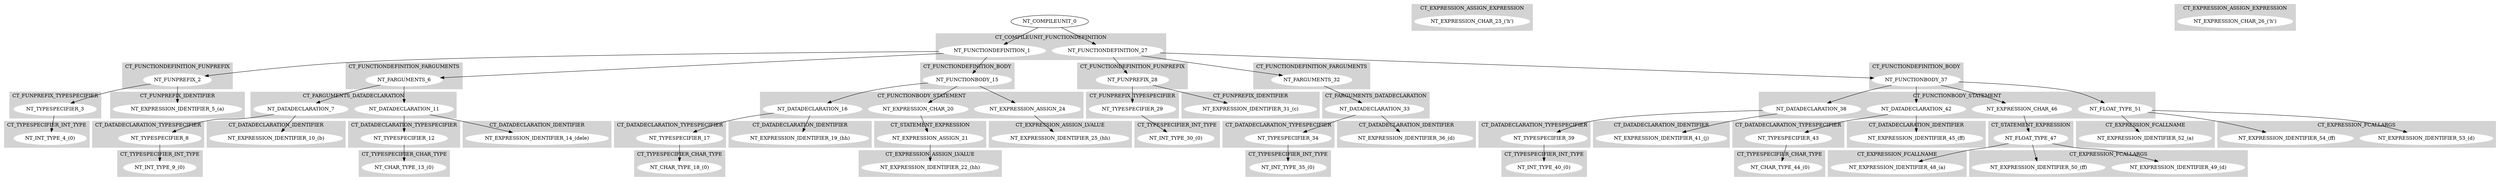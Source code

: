 digraph {
	subgraph cluster0{
		node [style=filled,color=white];
		style=filled;
		color=lightgrey;
		"NT_FUNCTIOΝDEFINITION_1";"NT_FUNCTIOΝDEFINITION_27";
		label=CT_COMPILEUNIT_FUNCTIONDEFINITION;
	}
	subgraph cluster1{
		node [style=filled,color=white];
		style=filled;
		color=lightgrey;
		"NT_FUNPREFIX_2";
		label=CT_FUNCTIONDEFINITION_FUNPREFIX;
	}
	subgraph cluster2{
		node [style=filled,color=white];
		style=filled;
		color=lightgrey;
		"NT_FARGUMENTS_6";
		label=CT_FUNCTIONDEFINITION_FARGUMENTS;
	}
	subgraph cluster3{
		node [style=filled,color=white];
		style=filled;
		color=lightgrey;
		"NT_FUNCTIONBODY_15";
		label=CT_FUNCTIONDEFINITION_BODY;
	}
	subgraph cluster4{
		node [style=filled,color=white];
		style=filled;
		color=lightgrey;
		"NT_TYPESPECIFIER_3";
		label=CT_FUNPREFIX_TYPESPECIFIER;
	}
	subgraph cluster5{
		node [style=filled,color=white];
		style=filled;
		color=lightgrey;
		"NT_EXPRESSION_IDENTIFIER_5_(a)";
		label=CT_FUNPREFIX_IDENTIFIER;
	}
	subgraph cluster6{
		node [style=filled,color=white];
		style=filled;
		color=lightgrey;
		"NT_INT_TYPE_4_(0)";
		label=CT_TYPESPECIFIER_INT_TYPE;
	}
"NT_TYPESPECIFIER_3"->"NT_INT_TYPE_4_(0)"
"NT_FUNPREFIX_2"->"NT_TYPESPECIFIER_3"
"NT_FUNPREFIX_2"->"NT_EXPRESSION_IDENTIFIER_5_(a)"
"NT_FUNCTIOΝDEFINITION_1"->"NT_FUNPREFIX_2"
	subgraph cluster7{
		node [style=filled,color=white];
		style=filled;
		color=lightgrey;
		"NT_DATADECLARATION_7";"NT_DATADECLARATION_11";
		label=CT_FARGUMENTS_DATADECLARATION;
	}
	subgraph cluster8{
		node [style=filled,color=white];
		style=filled;
		color=lightgrey;
		"NT_TYPESPECIFIER_8";
		label=CT_DATADECLARATION_TYPESPECIFIER;
	}
	subgraph cluster9{
		node [style=filled,color=white];
		style=filled;
		color=lightgrey;
		"NT_EXPRESSION_IDENTIFIER_10_(b)";
		label=CT_DATADECLARATION_IDENTIFIER;
	}
	subgraph cluster10{
		node [style=filled,color=white];
		style=filled;
		color=lightgrey;
		"NT_INT_TYPE_9_(0)";
		label=CT_TYPESPECIFIER_INT_TYPE;
	}
"NT_TYPESPECIFIER_8"->"NT_INT_TYPE_9_(0)"
"NT_DATADECLARATION_7"->"NT_TYPESPECIFIER_8"
"NT_DATADECLARATION_7"->"NT_EXPRESSION_IDENTIFIER_10_(b)"
"NT_FARGUMENTS_6"->"NT_DATADECLARATION_7"
	subgraph cluster11{
		node [style=filled,color=white];
		style=filled;
		color=lightgrey;
		"NT_TYPESPECIFIER_12";
		label=CT_DATADECLARATION_TYPESPECIFIER;
	}
	subgraph cluster12{
		node [style=filled,color=white];
		style=filled;
		color=lightgrey;
		"NT_EXPRESSION_IDENTIFIER_14_(dele)";
		label=CT_DATADECLARATION_IDENTIFIER;
	}
	subgraph cluster13{
		node [style=filled,color=white];
		style=filled;
		color=lightgrey;
		"NT_CHAR_TYPE_13_(0)";
		label=CT_TYPESPECIFIER_CHAR_TYPE;
	}
"NT_TYPESPECIFIER_12"->"NT_CHAR_TYPE_13_(0)"
"NT_DATADECLARATION_11"->"NT_TYPESPECIFIER_12"
"NT_DATADECLARATION_11"->"NT_EXPRESSION_IDENTIFIER_14_(dele)"
"NT_FARGUMENTS_6"->"NT_DATADECLARATION_11"
"NT_FUNCTIOΝDEFINITION_1"->"NT_FARGUMENTS_6"
	subgraph cluster14{
		node [style=filled,color=white];
		style=filled;
		color=lightgrey;
		"NT_DATADECLARATION_16";"NT_EXPRESSION_CHAR_20";"NT_EXPRESSION_ASSIGN_24";
		label=CT_FUNCTIONBODY_STATEMENT;
	}
	subgraph cluster15{
		node [style=filled,color=white];
		style=filled;
		color=lightgrey;
		"NT_TYPESPECIFIER_17";
		label=CT_DATADECLARATION_TYPESPECIFIER;
	}
	subgraph cluster16{
		node [style=filled,color=white];
		style=filled;
		color=lightgrey;
		"NT_EXPRESSION_IDENTIFIER_19_(hh)";
		label=CT_DATADECLARATION_IDENTIFIER;
	}
	subgraph cluster17{
		node [style=filled,color=white];
		style=filled;
		color=lightgrey;
		"NT_CHAR_TYPE_18_(0)";
		label=CT_TYPESPECIFIER_CHAR_TYPE;
	}
"NT_TYPESPECIFIER_17"->"NT_CHAR_TYPE_18_(0)"
"NT_DATADECLARATION_16"->"NT_TYPESPECIFIER_17"
"NT_DATADECLARATION_16"->"NT_EXPRESSION_IDENTIFIER_19_(hh)"
"NT_FUNCTIONBODY_15"->"NT_DATADECLARATION_16"
	subgraph cluster18{
		node [style=filled,color=white];
		style=filled;
		color=lightgrey;
		"NT_EXPRESSION_ASSIGN_21";
		label=CT_STATEMENT_EXPRESSION;
	}
	subgraph cluster19{
		node [style=filled,color=white];
		style=filled;
		color=lightgrey;
		"NT_EXPRESSION_IDENTIFIER_22_(hh)";
		label=CT_EXPRESSION_ASSIGN_LVALUE;
	}
	subgraph cluster20{
		node [style=filled,color=white];
		style=filled;
		color=lightgrey;
		"NT_EXPRESSION_CHAR_23_('h')";
		label=CT_EXPRESSION_ASSIGN_EXPRESSION;
	}
"NT_EXPRESSION_ASSIGN_21"->"NT_EXPRESSION_IDENTIFIER_22_(hh)"
"NT_EXPRESSION_CHAR_20"->"NT_EXPRESSION_ASSIGN_21"
"NT_FUNCTIONBODY_15"->"NT_EXPRESSION_CHAR_20"
	subgraph cluster21{
		node [style=filled,color=white];
		style=filled;
		color=lightgrey;
		"NT_EXPRESSION_IDENTIFIER_25_(hh)";
		label=CT_EXPRESSION_ASSIGN_LVALUE;
	}
	subgraph cluster22{
		node [style=filled,color=white];
		style=filled;
		color=lightgrey;
		"NT_EXPRESSION_CHAR_26_('h')";
		label=CT_EXPRESSION_ASSIGN_EXPRESSION;
	}
"NT_EXPRESSION_ASSIGN_24"->"NT_EXPRESSION_IDENTIFIER_25_(hh)"
"NT_FUNCTIONBODY_15"->"NT_EXPRESSION_ASSIGN_24"
"NT_FUNCTIOΝDEFINITION_1"->"NT_FUNCTIONBODY_15"
"NT_COMPILEUNIT_0"->"NT_FUNCTIOΝDEFINITION_1"
	subgraph cluster23{
		node [style=filled,color=white];
		style=filled;
		color=lightgrey;
		"NT_FUNPREFIX_28";
		label=CT_FUNCTIONDEFINITION_FUNPREFIX;
	}
	subgraph cluster24{
		node [style=filled,color=white];
		style=filled;
		color=lightgrey;
		"NT_FARGUMENTS_32";
		label=CT_FUNCTIONDEFINITION_FARGUMENTS;
	}
	subgraph cluster25{
		node [style=filled,color=white];
		style=filled;
		color=lightgrey;
		"NT_FUNCTIONBODY_37";
		label=CT_FUNCTIONDEFINITION_BODY;
	}
	subgraph cluster26{
		node [style=filled,color=white];
		style=filled;
		color=lightgrey;
		"NT_TYPESPECIFIER_29";
		label=CT_FUNPREFIX_TYPESPECIFIER;
	}
	subgraph cluster27{
		node [style=filled,color=white];
		style=filled;
		color=lightgrey;
		"NT_EXPRESSION_IDENTIFIER_31_(c)";
		label=CT_FUNPREFIX_IDENTIFIER;
	}
	subgraph cluster28{
		node [style=filled,color=white];
		style=filled;
		color=lightgrey;
		"NT_INT_TYPE_30_(0)";
		label=CT_TYPESPECIFIER_INT_TYPE;
	}
"NT_TYPESPECIFIER_29"->"NT_INT_TYPE_30_(0)"
"NT_FUNPREFIX_28"->"NT_TYPESPECIFIER_29"
"NT_FUNPREFIX_28"->"NT_EXPRESSION_IDENTIFIER_31_(c)"
"NT_FUNCTIOΝDEFINITION_27"->"NT_FUNPREFIX_28"
	subgraph cluster29{
		node [style=filled,color=white];
		style=filled;
		color=lightgrey;
		"NT_DATADECLARATION_33";
		label=CT_FARGUMENTS_DATADECLARATION;
	}
	subgraph cluster30{
		node [style=filled,color=white];
		style=filled;
		color=lightgrey;
		"NT_TYPESPECIFIER_34";
		label=CT_DATADECLARATION_TYPESPECIFIER;
	}
	subgraph cluster31{
		node [style=filled,color=white];
		style=filled;
		color=lightgrey;
		"NT_EXPRESSION_IDENTIFIER_36_(d)";
		label=CT_DATADECLARATION_IDENTIFIER;
	}
	subgraph cluster32{
		node [style=filled,color=white];
		style=filled;
		color=lightgrey;
		"NT_INT_TYPE_35_(0)";
		label=CT_TYPESPECIFIER_INT_TYPE;
	}
"NT_TYPESPECIFIER_34"->"NT_INT_TYPE_35_(0)"
"NT_DATADECLARATION_33"->"NT_TYPESPECIFIER_34"
"NT_DATADECLARATION_33"->"NT_EXPRESSION_IDENTIFIER_36_(d)"
"NT_FARGUMENTS_32"->"NT_DATADECLARATION_33"
"NT_FUNCTIOΝDEFINITION_27"->"NT_FARGUMENTS_32"
	subgraph cluster33{
		node [style=filled,color=white];
		style=filled;
		color=lightgrey;
		"NT_DATADECLARATION_38";"NT_DATADECLARATION_42";"NT_EXPRESSION_CHAR_46";"NT_FLOAT_TYPE_51";
		label=CT_FUNCTIONBODY_STATEMENT;
	}
	subgraph cluster34{
		node [style=filled,color=white];
		style=filled;
		color=lightgrey;
		"NT_TYPESPECIFIER_39";
		label=CT_DATADECLARATION_TYPESPECIFIER;
	}
	subgraph cluster35{
		node [style=filled,color=white];
		style=filled;
		color=lightgrey;
		"NT_EXPRESSION_IDENTIFIER_41_(j)";
		label=CT_DATADECLARATION_IDENTIFIER;
	}
	subgraph cluster36{
		node [style=filled,color=white];
		style=filled;
		color=lightgrey;
		"NT_INT_TYPE_40_(0)";
		label=CT_TYPESPECIFIER_INT_TYPE;
	}
"NT_TYPESPECIFIER_39"->"NT_INT_TYPE_40_(0)"
"NT_DATADECLARATION_38"->"NT_TYPESPECIFIER_39"
"NT_DATADECLARATION_38"->"NT_EXPRESSION_IDENTIFIER_41_(j)"
"NT_FUNCTIONBODY_37"->"NT_DATADECLARATION_38"
	subgraph cluster37{
		node [style=filled,color=white];
		style=filled;
		color=lightgrey;
		"NT_TYPESPECIFIER_43";
		label=CT_DATADECLARATION_TYPESPECIFIER;
	}
	subgraph cluster38{
		node [style=filled,color=white];
		style=filled;
		color=lightgrey;
		"NT_EXPRESSION_IDENTIFIER_45_(ff)";
		label=CT_DATADECLARATION_IDENTIFIER;
	}
	subgraph cluster39{
		node [style=filled,color=white];
		style=filled;
		color=lightgrey;
		"NT_CHAR_TYPE_44_(0)";
		label=CT_TYPESPECIFIER_CHAR_TYPE;
	}
"NT_TYPESPECIFIER_43"->"NT_CHAR_TYPE_44_(0)"
"NT_DATADECLARATION_42"->"NT_TYPESPECIFIER_43"
"NT_DATADECLARATION_42"->"NT_EXPRESSION_IDENTIFIER_45_(ff)"
"NT_FUNCTIONBODY_37"->"NT_DATADECLARATION_42"
	subgraph cluster40{
		node [style=filled,color=white];
		style=filled;
		color=lightgrey;
		"NT_FLOAT_TYPE_47";
		label=CT_STATEMENT_EXPRESSION;
	}
	subgraph cluster41{
		node [style=filled,color=white];
		style=filled;
		color=lightgrey;
		"NT_EXPRESSION_IDENTIFIER_48_(a)";
		label=CT_EXPRESSION_FCALLNAME;
	}
	subgraph cluster42{
		node [style=filled,color=white];
		style=filled;
		color=lightgrey;
		"NT_EXPRESSION_IDENTIFIER_49_(d)";"NT_EXPRESSION_IDENTIFIER_50_(ff)";
		label=CT_EXPRESSION_FCALLARGS;
	}
"NT_FLOAT_TYPE_47"->"NT_EXPRESSION_IDENTIFIER_48_(a)"
"NT_FLOAT_TYPE_47"->"NT_EXPRESSION_IDENTIFIER_49_(d)"
"NT_FLOAT_TYPE_47"->"NT_EXPRESSION_IDENTIFIER_50_(ff)"
"NT_EXPRESSION_CHAR_46"->"NT_FLOAT_TYPE_47"
"NT_FUNCTIONBODY_37"->"NT_EXPRESSION_CHAR_46"
	subgraph cluster43{
		node [style=filled,color=white];
		style=filled;
		color=lightgrey;
		"NT_EXPRESSION_IDENTIFIER_52_(a)";
		label=CT_EXPRESSION_FCALLNAME;
	}
	subgraph cluster44{
		node [style=filled,color=white];
		style=filled;
		color=lightgrey;
		"NT_EXPRESSION_IDENTIFIER_53_(d)";"NT_EXPRESSION_IDENTIFIER_54_(ff)";
		label=CT_EXPRESSION_FCALLARGS;
	}
"NT_FLOAT_TYPE_51"->"NT_EXPRESSION_IDENTIFIER_52_(a)"
"NT_FLOAT_TYPE_51"->"NT_EXPRESSION_IDENTIFIER_53_(d)"
"NT_FLOAT_TYPE_51"->"NT_EXPRESSION_IDENTIFIER_54_(ff)"
"NT_FUNCTIONBODY_37"->"NT_FLOAT_TYPE_51"
"NT_FUNCTIOΝDEFINITION_27"->"NT_FUNCTIONBODY_37"
"NT_COMPILEUNIT_0"->"NT_FUNCTIOΝDEFINITION_27"
}
